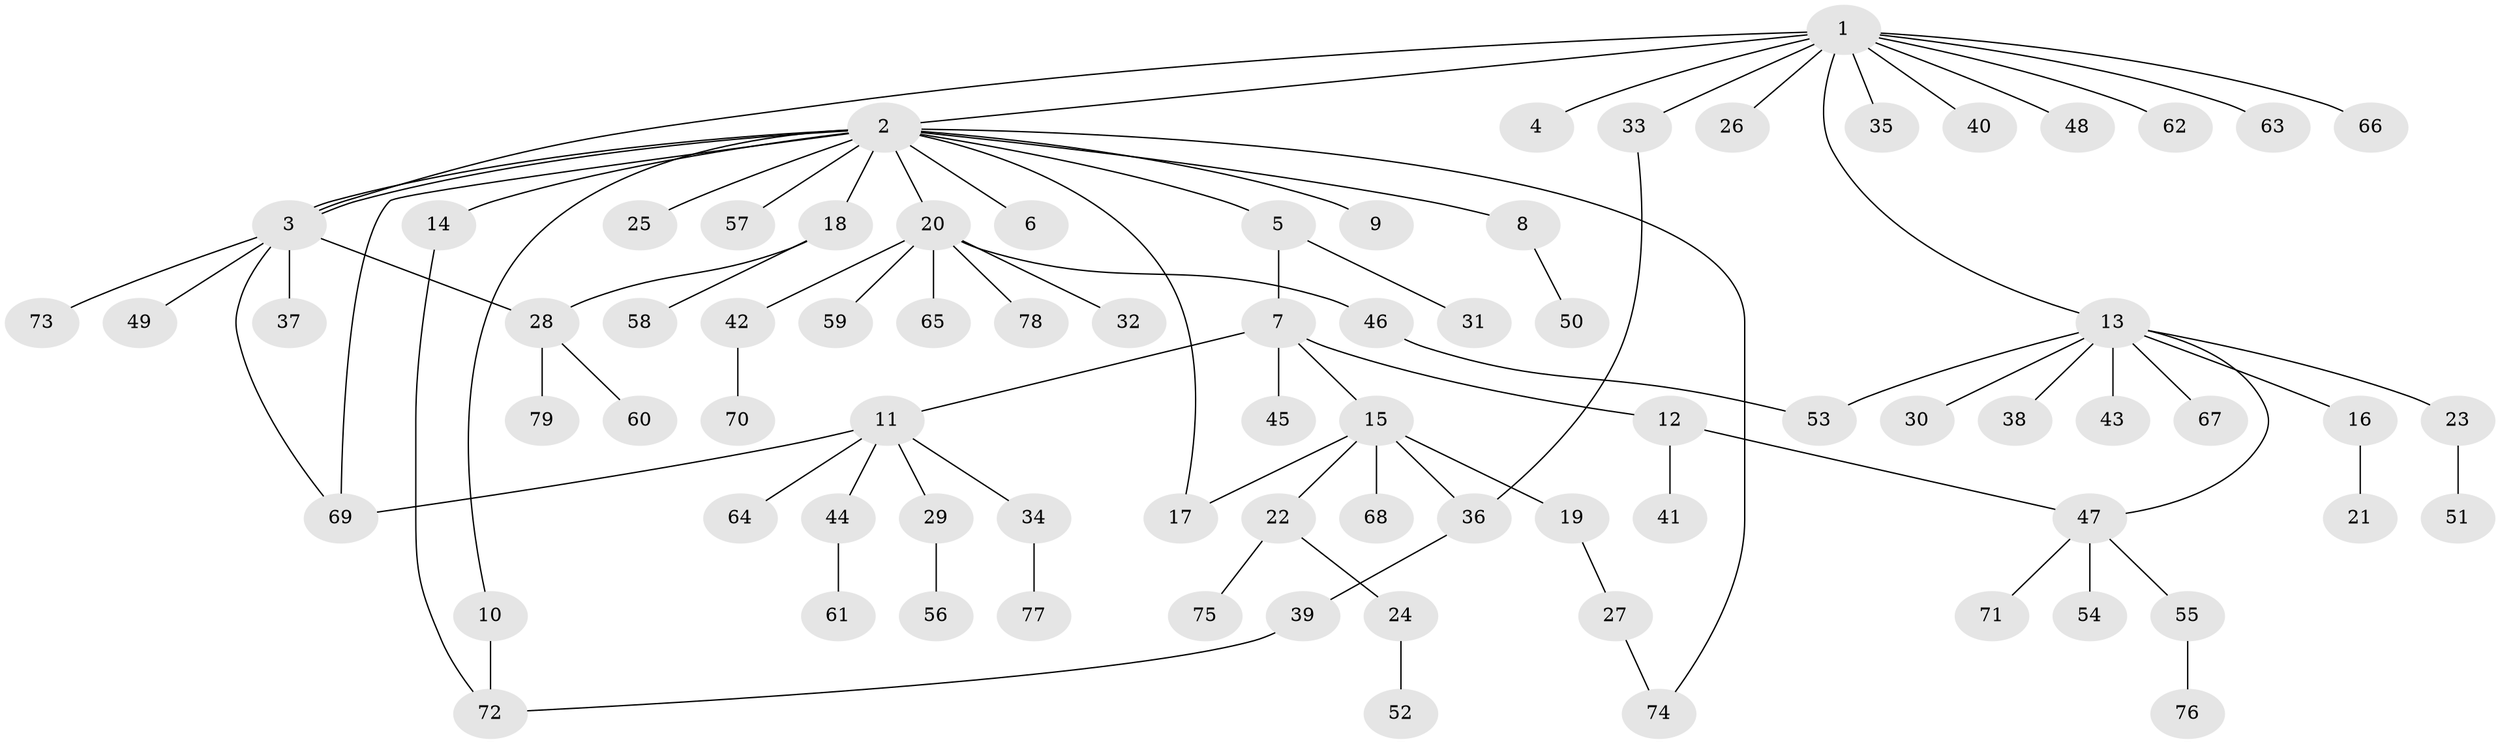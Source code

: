 // coarse degree distribution, {11: 0.017543859649122806, 15: 0.017543859649122806, 8: 0.03508771929824561, 1: 0.6491228070175439, 6: 0.05263157894736842, 2: 0.14035087719298245, 5: 0.017543859649122806, 7: 0.017543859649122806, 3: 0.05263157894736842}
// Generated by graph-tools (version 1.1) at 2025/23/03/03/25 07:23:51]
// undirected, 79 vertices, 90 edges
graph export_dot {
graph [start="1"]
  node [color=gray90,style=filled];
  1;
  2;
  3;
  4;
  5;
  6;
  7;
  8;
  9;
  10;
  11;
  12;
  13;
  14;
  15;
  16;
  17;
  18;
  19;
  20;
  21;
  22;
  23;
  24;
  25;
  26;
  27;
  28;
  29;
  30;
  31;
  32;
  33;
  34;
  35;
  36;
  37;
  38;
  39;
  40;
  41;
  42;
  43;
  44;
  45;
  46;
  47;
  48;
  49;
  50;
  51;
  52;
  53;
  54;
  55;
  56;
  57;
  58;
  59;
  60;
  61;
  62;
  63;
  64;
  65;
  66;
  67;
  68;
  69;
  70;
  71;
  72;
  73;
  74;
  75;
  76;
  77;
  78;
  79;
  1 -- 2;
  1 -- 3;
  1 -- 4;
  1 -- 13;
  1 -- 26;
  1 -- 33;
  1 -- 35;
  1 -- 40;
  1 -- 48;
  1 -- 62;
  1 -- 63;
  1 -- 66;
  2 -- 3;
  2 -- 3;
  2 -- 5;
  2 -- 6;
  2 -- 8;
  2 -- 9;
  2 -- 10;
  2 -- 14;
  2 -- 17;
  2 -- 18;
  2 -- 20;
  2 -- 25;
  2 -- 57;
  2 -- 69;
  2 -- 74;
  3 -- 28;
  3 -- 37;
  3 -- 49;
  3 -- 69;
  3 -- 73;
  5 -- 7;
  5 -- 31;
  7 -- 11;
  7 -- 12;
  7 -- 15;
  7 -- 45;
  8 -- 50;
  10 -- 72;
  11 -- 29;
  11 -- 34;
  11 -- 44;
  11 -- 64;
  11 -- 69;
  12 -- 41;
  12 -- 47;
  13 -- 16;
  13 -- 23;
  13 -- 30;
  13 -- 38;
  13 -- 43;
  13 -- 47;
  13 -- 53;
  13 -- 67;
  14 -- 72;
  15 -- 17;
  15 -- 19;
  15 -- 22;
  15 -- 36;
  15 -- 68;
  16 -- 21;
  18 -- 28;
  18 -- 58;
  19 -- 27;
  20 -- 32;
  20 -- 42;
  20 -- 46;
  20 -- 59;
  20 -- 65;
  20 -- 78;
  22 -- 24;
  22 -- 75;
  23 -- 51;
  24 -- 52;
  27 -- 74;
  28 -- 60;
  28 -- 79;
  29 -- 56;
  33 -- 36;
  34 -- 77;
  36 -- 39;
  39 -- 72;
  42 -- 70;
  44 -- 61;
  46 -- 53;
  47 -- 54;
  47 -- 55;
  47 -- 71;
  55 -- 76;
}
